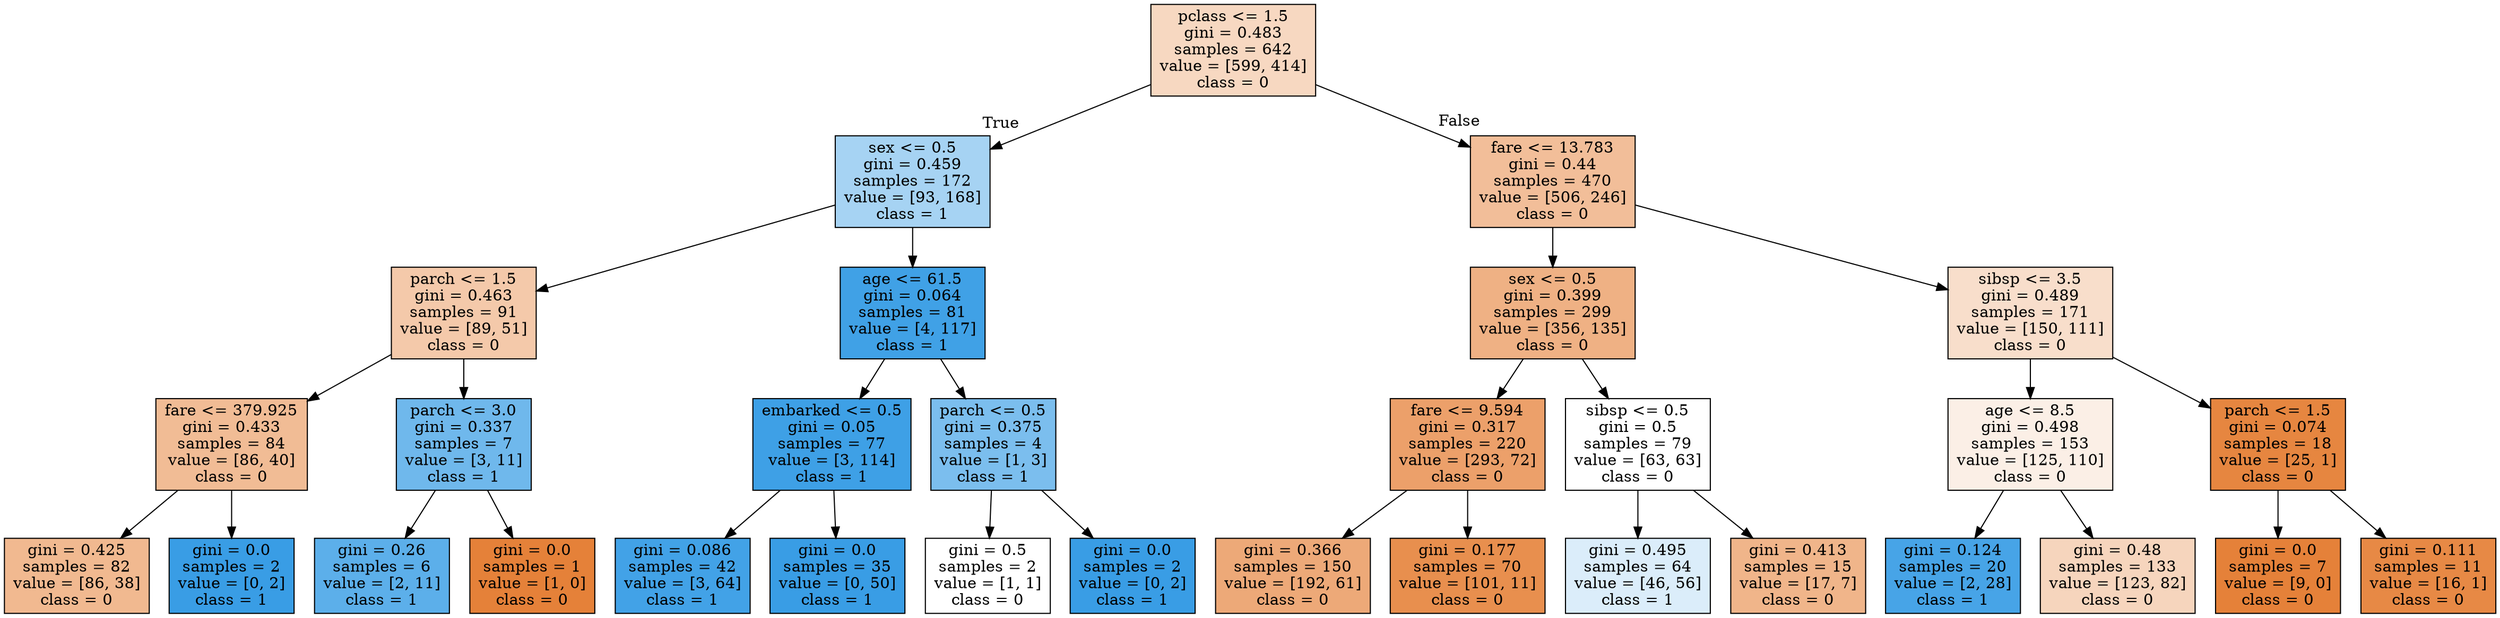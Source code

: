 digraph Tree {
node [shape=box, style="filled", color="black"] ;
graph [ranksep=equally, splines=polyline] ;
0 [label="pclass <= 1.5\ngini = 0.483\nsamples = 642\nvalue = [599, 414]\nclass = 0", fillcolor="#e581394f"] ;
1 [label="sex <= 0.5\ngini = 0.459\nsamples = 172\nvalue = [93, 168]\nclass = 1", fillcolor="#399de572"] ;
0 -> 1 [labeldistance=2.5, labelangle=45, headlabel="True"] ;
2 [label="parch <= 1.5\ngini = 0.463\nsamples = 91\nvalue = [89, 51]\nclass = 0", fillcolor="#e581396d"] ;
1 -> 2 ;
3 [label="fare <= 379.925\ngini = 0.433\nsamples = 84\nvalue = [86, 40]\nclass = 0", fillcolor="#e5813988"] ;
2 -> 3 ;
4 [label="gini = 0.425\nsamples = 82\nvalue = [86, 38]\nclass = 0", fillcolor="#e581398e"] ;
3 -> 4 ;
5 [label="gini = 0.0\nsamples = 2\nvalue = [0, 2]\nclass = 1", fillcolor="#399de5ff"] ;
3 -> 5 ;
6 [label="parch <= 3.0\ngini = 0.337\nsamples = 7\nvalue = [3, 11]\nclass = 1", fillcolor="#399de5b9"] ;
2 -> 6 ;
7 [label="gini = 0.26\nsamples = 6\nvalue = [2, 11]\nclass = 1", fillcolor="#399de5d1"] ;
6 -> 7 ;
8 [label="gini = 0.0\nsamples = 1\nvalue = [1, 0]\nclass = 0", fillcolor="#e58139ff"] ;
6 -> 8 ;
9 [label="age <= 61.5\ngini = 0.064\nsamples = 81\nvalue = [4, 117]\nclass = 1", fillcolor="#399de5f6"] ;
1 -> 9 ;
10 [label="embarked <= 0.5\ngini = 0.05\nsamples = 77\nvalue = [3, 114]\nclass = 1", fillcolor="#399de5f8"] ;
9 -> 10 ;
11 [label="gini = 0.086\nsamples = 42\nvalue = [3, 64]\nclass = 1", fillcolor="#399de5f3"] ;
10 -> 11 ;
12 [label="gini = 0.0\nsamples = 35\nvalue = [0, 50]\nclass = 1", fillcolor="#399de5ff"] ;
10 -> 12 ;
13 [label="parch <= 0.5\ngini = 0.375\nsamples = 4\nvalue = [1, 3]\nclass = 1", fillcolor="#399de5aa"] ;
9 -> 13 ;
14 [label="gini = 0.5\nsamples = 2\nvalue = [1, 1]\nclass = 0", fillcolor="#e5813900"] ;
13 -> 14 ;
15 [label="gini = 0.0\nsamples = 2\nvalue = [0, 2]\nclass = 1", fillcolor="#399de5ff"] ;
13 -> 15 ;
16 [label="fare <= 13.783\ngini = 0.44\nsamples = 470\nvalue = [506, 246]\nclass = 0", fillcolor="#e5813983"] ;
0 -> 16 [labeldistance=2.5, labelangle=-45, headlabel="False"] ;
17 [label="sex <= 0.5\ngini = 0.399\nsamples = 299\nvalue = [356, 135]\nclass = 0", fillcolor="#e581399e"] ;
16 -> 17 ;
18 [label="fare <= 9.594\ngini = 0.317\nsamples = 220\nvalue = [293, 72]\nclass = 0", fillcolor="#e58139c0"] ;
17 -> 18 ;
19 [label="gini = 0.366\nsamples = 150\nvalue = [192, 61]\nclass = 0", fillcolor="#e58139ae"] ;
18 -> 19 ;
20 [label="gini = 0.177\nsamples = 70\nvalue = [101, 11]\nclass = 0", fillcolor="#e58139e3"] ;
18 -> 20 ;
21 [label="sibsp <= 0.5\ngini = 0.5\nsamples = 79\nvalue = [63, 63]\nclass = 0", fillcolor="#e5813900"] ;
17 -> 21 ;
22 [label="gini = 0.495\nsamples = 64\nvalue = [46, 56]\nclass = 1", fillcolor="#399de52e"] ;
21 -> 22 ;
23 [label="gini = 0.413\nsamples = 15\nvalue = [17, 7]\nclass = 0", fillcolor="#e5813996"] ;
21 -> 23 ;
24 [label="sibsp <= 3.5\ngini = 0.489\nsamples = 171\nvalue = [150, 111]\nclass = 0", fillcolor="#e5813942"] ;
16 -> 24 ;
25 [label="age <= 8.5\ngini = 0.498\nsamples = 153\nvalue = [125, 110]\nclass = 0", fillcolor="#e581391f"] ;
24 -> 25 ;
26 [label="gini = 0.124\nsamples = 20\nvalue = [2, 28]\nclass = 1", fillcolor="#399de5ed"] ;
25 -> 26 ;
27 [label="gini = 0.48\nsamples = 133\nvalue = [123, 82]\nclass = 0", fillcolor="#e5813955"] ;
25 -> 27 ;
28 [label="parch <= 1.5\ngini = 0.074\nsamples = 18\nvalue = [25, 1]\nclass = 0", fillcolor="#e58139f5"] ;
24 -> 28 ;
29 [label="gini = 0.0\nsamples = 7\nvalue = [9, 0]\nclass = 0", fillcolor="#e58139ff"] ;
28 -> 29 ;
30 [label="gini = 0.111\nsamples = 11\nvalue = [16, 1]\nclass = 0", fillcolor="#e58139ef"] ;
28 -> 30 ;
{rank=same ; 0} ;
{rank=same ; 1; 16} ;
{rank=same ; 2; 9; 17; 24} ;
{rank=same ; 3; 6; 10; 13; 18; 21; 25; 28} ;
{rank=same ; 4; 5; 7; 8; 11; 12; 14; 15; 19; 20; 22; 23; 26; 27; 29; 30} ;
}